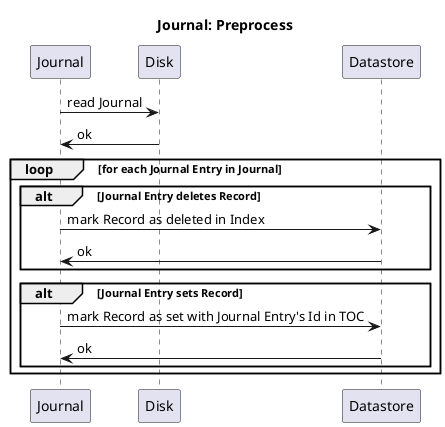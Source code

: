 Journal
=======

// TODO: initialization

@startuml
Title: Journal: Preprocess

Journal -> Disk: read Journal
Disk -> Journal: ok
'TODO: This section needs some work as the concept of a TOC is no longer relevant
loop for each Journal Entry in Journal
	alt Journal Entry deletes Record
		Journal -> Datastore: mark Record as deleted in Index
		Datastore -> Journal: ok
	end
	alt Journal Entry sets Record
		Journal -> Datastore: mark Record as set with Journal Entry's Id in TOC
		Datastore -> Journal: ok
	end
end
@enduml

@startuml
Title: Journal: Apply To Datastore
participant Disk

Journal -> Disk: get Journal
Disk -> Journal: Journal
loop for each Journal Entry in Journal
	Journal -> Datastore: compare Record from Journal Entry to TOC
	alt if Record is not deleted and Journal Entry Id is not older than set Journal Entry
		Datastore -> Journal: Record needs to be processed
		Journal -> Datastore: Process Journal Entry Event with Datastore
	else Record is deleted or Journal Entry Id is older than set Journal Entry
		Datastore -> Journal: Record does not need to be processed
		Journal -> Journal: ignore Record
	end
end
@enduml